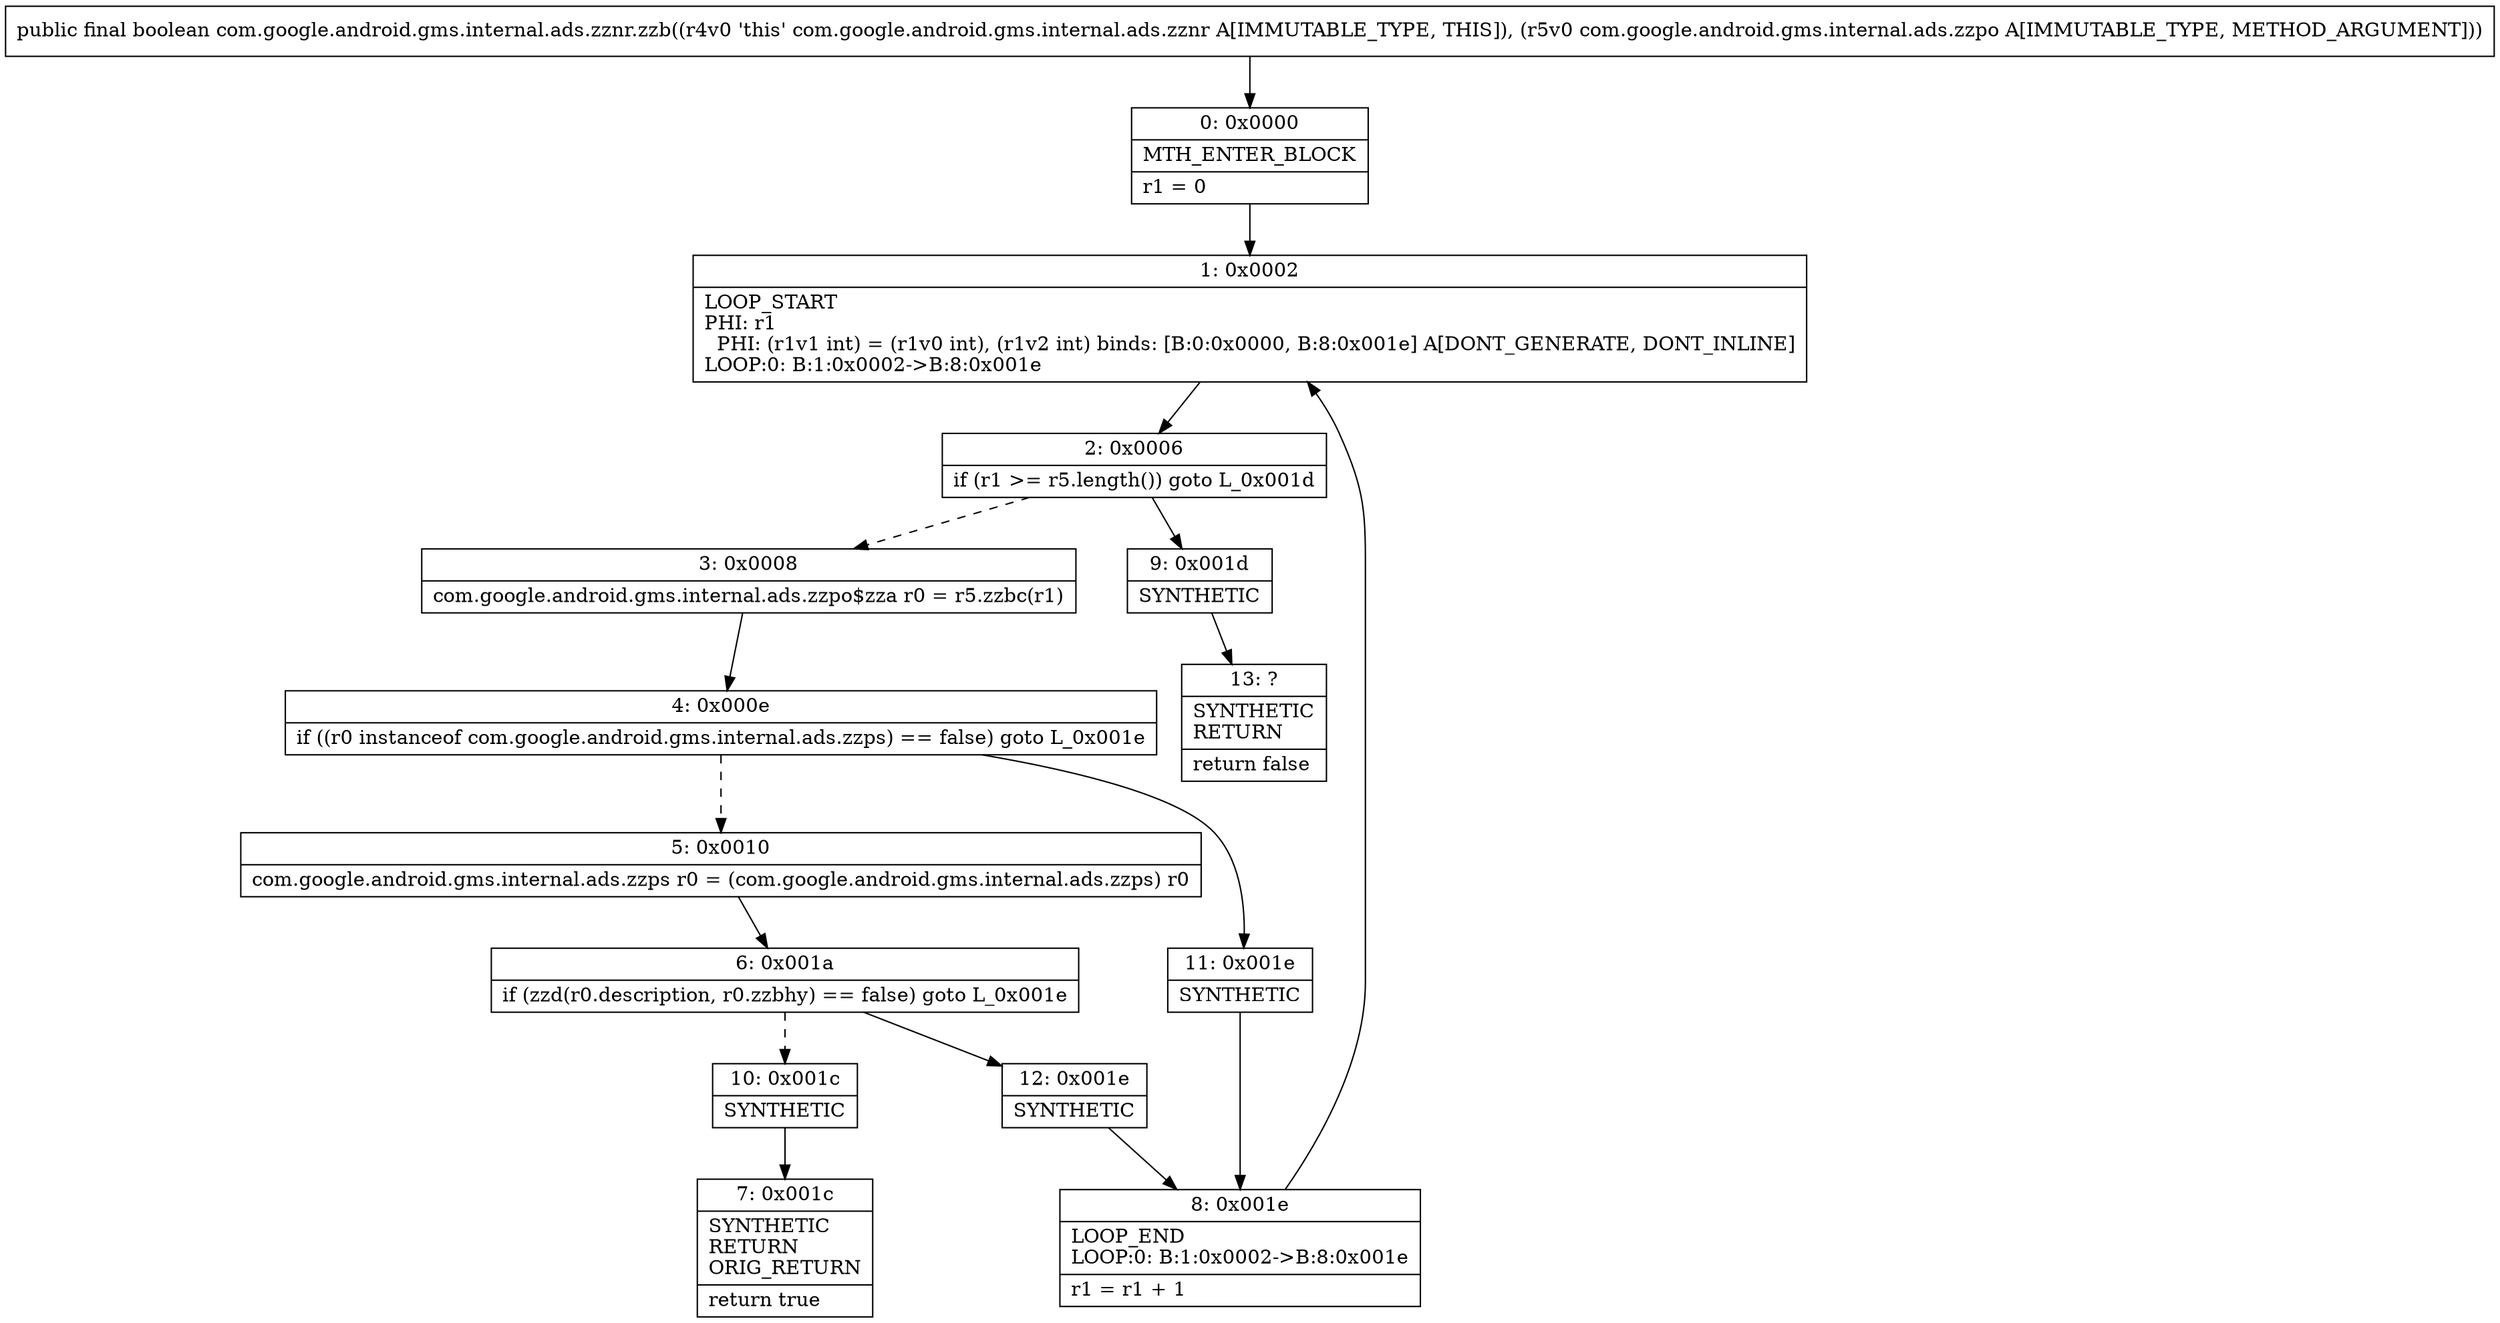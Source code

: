 digraph "CFG forcom.google.android.gms.internal.ads.zznr.zzb(Lcom\/google\/android\/gms\/internal\/ads\/zzpo;)Z" {
Node_0 [shape=record,label="{0\:\ 0x0000|MTH_ENTER_BLOCK\l|r1 = 0\l}"];
Node_1 [shape=record,label="{1\:\ 0x0002|LOOP_START\lPHI: r1 \l  PHI: (r1v1 int) = (r1v0 int), (r1v2 int) binds: [B:0:0x0000, B:8:0x001e] A[DONT_GENERATE, DONT_INLINE]\lLOOP:0: B:1:0x0002\-\>B:8:0x001e\l}"];
Node_2 [shape=record,label="{2\:\ 0x0006|if (r1 \>= r5.length()) goto L_0x001d\l}"];
Node_3 [shape=record,label="{3\:\ 0x0008|com.google.android.gms.internal.ads.zzpo$zza r0 = r5.zzbc(r1)\l}"];
Node_4 [shape=record,label="{4\:\ 0x000e|if ((r0 instanceof com.google.android.gms.internal.ads.zzps) == false) goto L_0x001e\l}"];
Node_5 [shape=record,label="{5\:\ 0x0010|com.google.android.gms.internal.ads.zzps r0 = (com.google.android.gms.internal.ads.zzps) r0\l}"];
Node_6 [shape=record,label="{6\:\ 0x001a|if (zzd(r0.description, r0.zzbhy) == false) goto L_0x001e\l}"];
Node_7 [shape=record,label="{7\:\ 0x001c|SYNTHETIC\lRETURN\lORIG_RETURN\l|return true\l}"];
Node_8 [shape=record,label="{8\:\ 0x001e|LOOP_END\lLOOP:0: B:1:0x0002\-\>B:8:0x001e\l|r1 = r1 + 1\l}"];
Node_9 [shape=record,label="{9\:\ 0x001d|SYNTHETIC\l}"];
Node_10 [shape=record,label="{10\:\ 0x001c|SYNTHETIC\l}"];
Node_11 [shape=record,label="{11\:\ 0x001e|SYNTHETIC\l}"];
Node_12 [shape=record,label="{12\:\ 0x001e|SYNTHETIC\l}"];
Node_13 [shape=record,label="{13\:\ ?|SYNTHETIC\lRETURN\l|return false\l}"];
MethodNode[shape=record,label="{public final boolean com.google.android.gms.internal.ads.zznr.zzb((r4v0 'this' com.google.android.gms.internal.ads.zznr A[IMMUTABLE_TYPE, THIS]), (r5v0 com.google.android.gms.internal.ads.zzpo A[IMMUTABLE_TYPE, METHOD_ARGUMENT])) }"];
MethodNode -> Node_0;
Node_0 -> Node_1;
Node_1 -> Node_2;
Node_2 -> Node_3[style=dashed];
Node_2 -> Node_9;
Node_3 -> Node_4;
Node_4 -> Node_5[style=dashed];
Node_4 -> Node_11;
Node_5 -> Node_6;
Node_6 -> Node_10[style=dashed];
Node_6 -> Node_12;
Node_8 -> Node_1;
Node_9 -> Node_13;
Node_10 -> Node_7;
Node_11 -> Node_8;
Node_12 -> Node_8;
}

